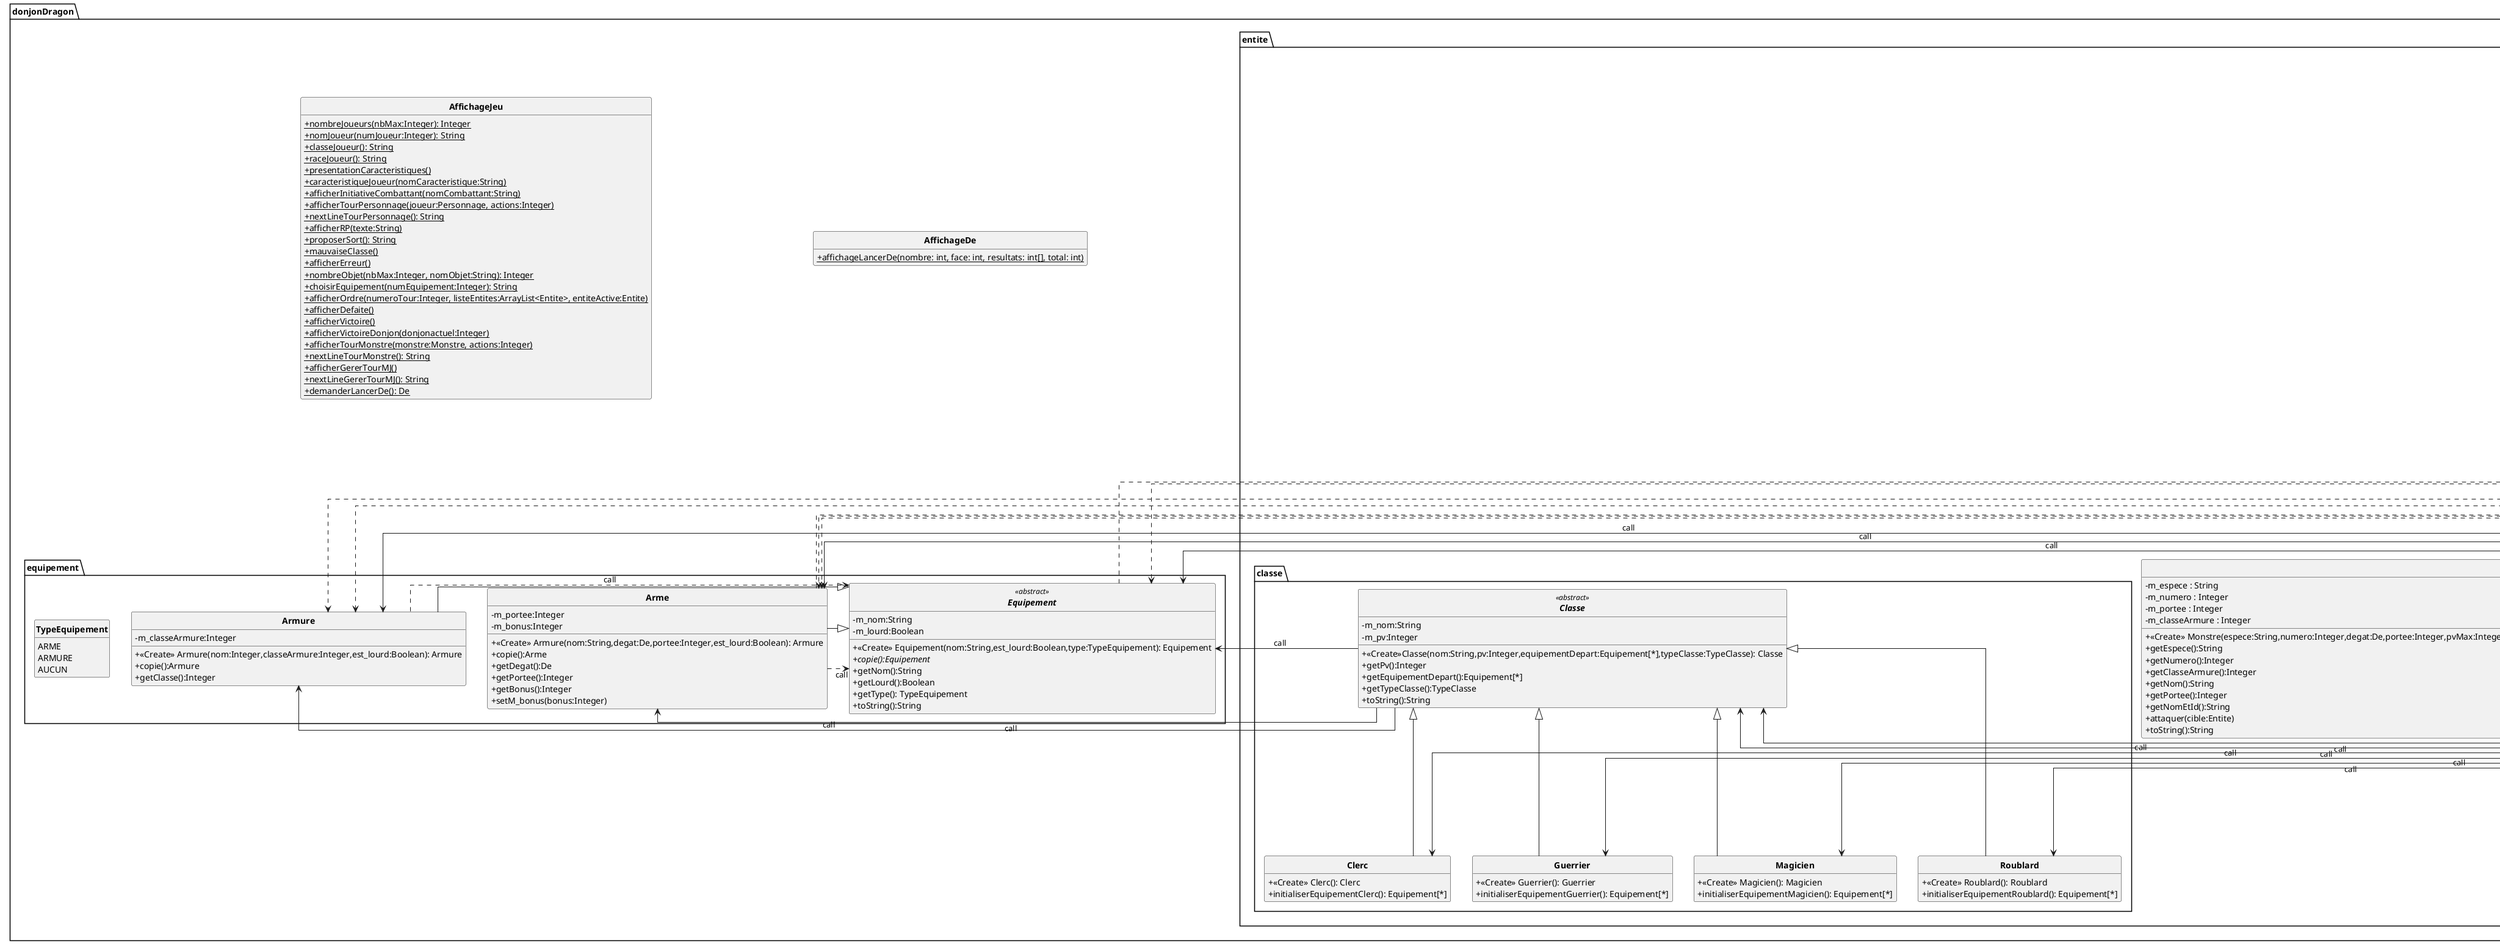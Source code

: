 @startuml
'https://plantuml.com/class-diagram
skinparam classAttributeIconSize 0
skinparam classFontStyle Bold
skinparam style strictuml
skinparam linetype ortho
hide empty members
package donjonDragon
{
package entite
{
abstract Entite<<abstract>>
{
-m_pvMax : Integer
-m_pv : Integer
-m_force : Integer
-m_dexterite : Integer
-m_vitesse : Integer
-m_initiative : Integer
-m_enVie : Boolean
-m_pos : Integer[*]
-m_icone : String

+{abstract} «Create» Entite(pvMax:Integer, pv:Integer, force:Integer, dexterite:Integer, vitesse:Integer, initiative:Integer, enVie:Boolean, icone:String, type:TypeEntite): Entite
+getPvMax():Integer
+getPv():Integer
+getForce():Integer
+getDexterite():Integer
+getVitesse():Integer
+getInitiative():Integer
+{abstract} getClasseArmure():Integer
+{abstract} getNom():String
+estEnVie():Boolean
+setPv(pv:Integer)
+setEnVie(vie:Boolean)
+{abstract} attaquer(cible:Entite)
+getType(): TypeEntite
+getIcone(): String
+setIcone(): String
+{abstract}getPortee():Integer
+{abstract}getNomEtId():String
+seDeplacer(donjon:Donjon,pos:Integer[*],deplacementX:Integer,deplacementY:Integer)
+equals(obj:Object): Boolean
+{abstract}toString():String

}
class Personnage
{
-m_nom : String
-m_race : Race
-m_classe : Classe

+«Create» Personnage(nom:String,classe:Classe,race:Race,pvMax:Integer,force:Integer,dexterite:Integer,vitesse:Integer,initiative:Integer): Personnage
+sEquiper(objet:Equipement):Boolean
+ramasser(Position pos):Boolean
+copierEquipements(original:Equipement[*]):Equipement[*]
+choisirEquipementDepart()
+getNom():String
+getRace():Race
+getClasse():Classe
+getInventaire():Equipement[*]
+getArme():Arme
+getArmure():Armure
+getClasseArmure():Integer
+getPortee():Integer
+getNomEtId():String.
+attaquer(cible:Entite)
+toString():String

}
class Monstre
{
-m_espece : String
-m_numero : Integer
-m_portee : Integer
-m_classeArmure : Integer

+«Create» Monstre(espece:String,numero:Integer,degat:De,portee:Integer,pvMax:Integer,force:Integer,dexterite:Integer,vitesse:Integer,initiative:Integer,classeArmure:Integer,icone:String): Monstre
+getEspece():String
+getNumero():Integer
+getClasseArmure():Integer
+getNom():String
+getPortee():Integer
+getNomEtId():String
+attaquer(cible:Entite)
+toString():String

}
enum TypeEntite
{
JOUEUR
MONSTRE
AUCUN
}
package classe
{
abstract Classe<<abstract>>
{
-m_nom:String
-m_pv:Integer

+«Create»Classe(nom:String,pv:Integer,equipementDepart:Equipement[*],typeClasse:TypeClasse): Classe
+getPv():Integer
+getEquipementDepart():Equipement[*]
+getTypeClasse():TypeClasse
+toString():String
}
class Clerc
{
+«Create» Clerc(): Clerc
+initialiserEquipementClerc(): Equipement[*]
}
class Guerrier
{
+«Create» Guerrier(): Guerrier
+initialiserEquipementGuerrier(): Equipement[*]
}
class Magicien
{
+«Create» Magicien(): Magicien
+initialiserEquipementMagicien(): Equipement[*]
}
class Roublard
{
+«Create» Roublard(): Roublard
+initialiserEquipementRoublard(): Equipement[*]
}
}

package race
{
abstract Race<<abstract>>
{
-m_pv : Integer
-m_force : Integer
-m_dexterite : Integer
-m_vitesse : Integer
-m_initiative : Integer
+«Create» Race(pv:Integer,force:Integer,dexterite:Integer,vitesse:Integer,initiative:Integer): Race
+getPv():Integer
+getForce():Integer
+getDexterite():Integer
+getVitesse():Integer
+getInitiative():Integer
+toString():String
}
class Elfe
{
+«Create» Elfe(): Elfe
}
class Humain
{
+«Create» Humain(): Humain
}
class Halfelin
{
+«Create» Halfelin(): Halfelin
}
class Nain
{
+«Create» Nain(): Nain
}
}

package sort
{
interface Sort
{
+lancer(entites:Personnage[*],donjon:Donjon)
}
class ArmeMagique
{
+«Create» ArmeMagique(): ArmeMagique
+lancer(entites:Personnage[*],donjon:Donjon)
+listPerso(persos:Personnage[*])
+listArme(perso:Personnage,armeDispo:Arme[*])
}
class BoogieWoogie
{
+«Create» BoogieWoogie(): BoogieWoogie
+lancer(entites:Personnage[*],donjon:Donjon)
+coordonneCible(numCible:Integer,donjon:Donjon):Integer[*]
}
class Guerison
{
+«Create» Guerison(): Guerison
+lancer(entites:Personnage[*],donjon:Donjon)
+listPerso(persos:Personnage[*])
}
}
}
package equipement
{
abstract Equipement<<abstract>>
{
-m_nom:String
-m_lourd:Boolean

+«Create» Equipement(nom:String,est_lourd:Boolean,type:TypeEquipement): Equipement
+{abstract} copie():Equipement
+getNom():String
+getLourd():Boolean
+getType(): TypeEquipement
+toString():String
}

class Armure
{
-m_classeArmure:Integer
+«Create» Armure(nom:Integer,classeArmure:Integer,est_lourd:Boolean): Armure
+copie():Armure
+getClasse():Integer
}

class Arme
{
-m_portee:Integer
-m_bonus:Integer
+«Create» Armure(nom:String,degat:De,portee:Integer,est_lourd:Boolean): Armure
+copie():Arme
+getDegat():De
+getPortee():Integer
+getBonus():Integer
+setM_bonus(bonus:Integer)
}
enum TypeEquipement {
ARME
ARMURE
AUCUN
}
}
package plateau
{
class Donjon
{
-m_taille:Integer
-m_tailleX:Integer
-m_tailleY:Integer
+«Create» Donjon(): Donjon
+«Create» Donjon(tailleX:Integer,tailleY:Integer): Donjon
+creerCarte(axe:String):Integer
+tailleMax():Integer
+initialiserCarte():Position[*][*]
+cordonneX(lettreX:char):Integer
+cordonneValide(coordX:Integer,coordY:Integer):Booleans
+placerObstacle()
+placerEntite(entite:Entite)
+placerEquipement(objet:Equipement)
+donjonDefaut(persos:Personnage[*],objets:Equipement[*],monstres:Monstre[*])
+getCarte():Position[*][*]
+getTailleX():Integer
+getTailleY():Integer
+getTaille():Integer
+getMonstres():Monstre[*]
+creerMonstre()
+addMonstres(monstre:Monstre)
+trouverPositionEntite(entite:Entite):Integer[*]
+deplacementEntite(entite:Entite,pos:Integer[*]):Boolean
+afficherCarte()
+attaquerEntite(acteur:Entite,cible:Entite):Boolean
+attaquerEntiteMJ(position:Position,degat:De):Boolean
+deplacementEntiteMJ(positionEntite:Position):Boolean
}

class AffichageDonjon
{
+«Create» AffichageDonjon(carte:Position[*][*]): AffichageDonjon
+{static}mauvaiseDimension()
+{static}mauvaisFormat()
+{static}dimensionCarte(axe:String):Integer
+{static}6coordonneObstacle():String
+{static}coordonneCombattant(nomEntite:String):String
+{static}coordonneEquipement(objet:String): String
+{static}nombreMonstres(taille:Integer):Integer
+{static}mauvaisNbMonstres()
+{static}especeMonstres(numMonstre:Integer): String
+{static}degatsMonstre():Integer[*]
+{static}nombreInsuffisant()
+{static}nombreSuperieurEgalZero()
+{static}nombreInsuffisantAttaque()
+{static}porteeMonstre():Integer
+{static}pvMonstre():Integer
+{static}forceMonstre():Integer
+{static}dexteriteMonstre():Integer
+{static}vitesseMonstre():Integer
+{static}initiativeMonstre():Integer
+{static}classeArmureMonstre():Integer
+{static}iconeMonstre():String
+{static}mauvaisIcone()
+{static}afficherCarte(donjon:Position[*][*],tailleX:Integer,tailleY:Integer)
+{static}nextLinedeplacementEntiteMJ():String
}
class Position
{
-m_obstacle:Boolean
-m_icone:String

+«Create» Position():Position
+getObstacle():Boolean
+getTypeEquipement():TypeEquipement
+getTypeEntite():TypeEntite
+getEntite():Entite
+getEquipement():Equipement
+getIcone():String
+setIcone(icone:String)
+setTypeEntite(entite:TypeEntite)
+setTypeEquipement(equipement:TypeEquipement)
+setObstacle(obstacle:Boolean)
+placerEquipement(equipement:Equipement)
+placerEntite(entite:Entite)
+enleverEquipement()
+enleverEntite()
+miseAJourIcone()
+estVide()
+aJusteEquipement()
+toString():String
}
}
class De
{
-m_nombre:Integer
-m_face:Integer
+«Create» De(nombre:Integer,face:Integer): De
+lancer():Integer
+toString():String
}
class Jeu
{
-m_donjonActuel : int
-m_scanner : Scanner

+«Create» Jeu() : Jeu
+initialiserJoueurs():Personnage[*]
+initClassePersonnage():Classe
+initRacePersonnage():Race
+initCaracteristiquePersonnage(nomCaracteristique:String):int
+lancerPartie() :
+proposerMiseEnPlace():Donjon
+ajoutEquipementDonjon(donjon:Donjon):Donjon
+objetSelectionnnez(nomObjet:String):Equipement
+calculerInitiative(donjon : Donjon) : Entite[*]
+gererTourPersonnage(joueur : Personnage, donjon : Donjon):
+gererTourMonstre(monstre : Monstre, donjon : Donjon):
+gererTourMJ(donjon:Donjon):
+donjonEstTermine(donjon : Donjon) : boolean
+restaurerVieJoueurs() :
+auMoinsUnJoueurMort() : boolean
}

class AffichageDe {
    +{static}affichageLancerDe(nombre: int, face: int, resultats: int[], total: int)
}

class AffichageJeu
{
+{static} nombreJoueurs(nbMax:Integer): Integer
+{static} nomJoueur(numJoueur:Integer): String
+{static} classeJoueur(): String
+{static} raceJoueur(): String
+{static} presentationCaracteristiques()
+{static} caracteristiqueJoueur(nomCaracteristique:String)
+{static} afficherInitiativeCombattant(nomCombattant:String)
+{static} afficherTourPersonnage(joueur:Personnage, actions:Integer)
+{static} nextLineTourPersonnage(): String
+{static} afficherRP(texte:String)
+{static} proposerSort(): String
+{static} mauvaiseClasse()
+{static} afficherErreur()
+{static} nombreObjet(nbMax:Integer, nomObjet:String): Integer
+{static} choisirEquipement(numEquipement:Integer): String
+{static} afficherOrdre(numeroTour:Integer, listeEntites:ArrayList<Entite>, entiteActive:Entite)
+{static} afficherDefaite()
+{static} afficherVictoire()
+{static} afficherVictoireDonjon(donjonactuel:Integer)
+{static} afficherTourMonstre(monstre:Monstre, actions:Integer)
+{static} nextLineTourMonstre(): String
+{static} afficherGererTourMJ()
+{static} nextLineGererTourMJ(): String
+{static} demanderLancerDe(): De
}

}

/'Définitions des relations'/
' --- Relations d'héritage ---
Personnage -up-|> Entite
Monstre -up-|> Entite

Clerc -up-|> Classe
Guerrier -up-|> Classe
Magicien -up-|> Classe
Roublard -up-|> Classe

Elfe -up-|> Race
Humain -up-|> Race
Halfelin -up-|> Race
Nain -up-|> Race

Armure -up-|> Equipement
Arme -up-|> Equipement

' --- Relations d'appel ---
Jeu .> Donjon : "«call»"
Jeu .> Personnage : "«call»"
Jeu .> Monstre : "«call»"
Jeu .> Entite : "«call»"
Jeu .> Armure : "«call»"
Jeu .> Arme : "«call»"
Jeu .> Scanner : "«call»"
Jeu .> De : "«call»"

Equipement .> Donjon : "«call»"
Armure .> Equipement : "«call»"
Arme .> Equipement : "«call»"
Arme .> De : "«call»"

Donjon .> Entite : "«call»"
Donjon .> Equipement : "«call»"
Donjon .> Monstre : "«call»"
Donjon .> Personnage : "«call»"

Classe -> Equipement : «call»
Classe -> Arme : «call»
Classe -> Armure : «call»

Entite -> Donjon : «call»
Monstre -> De : «call»

Personnage -> De : «call»
Personnage -> Classe : «call»
Personnage -> Clerc : «call»
Personnage -> Classe : «call»
Personnage -> Guerrier : «call»
Personnage -> Magicien : «call»
Personnage -> Roublard : «call»
Personnage -> Elfe : «call»
Personnage -> Halfelin : «call»
Personnage -> Humain : «call»
Personnage -> Nain : «call»
Personnage -> Race : «call»
Personnage -> Equipement : «call»
Personnage -> Arme : «call»
Personnage -> Armure : «call»
Personnage -> Donjon : «call»

' --- Relations d'instanciation ---
Jeu .> Donjon : "«instantiate»"
Jeu .> Armure : "«instantiate»"
Jeu .> Arme : "«instantiate»"
Jeu .> Monstre : "«instantiate»"
Jeu .> De : "«instantiate»"
Jeu .> Scanner : "«instantiate»"

' --- Agrégations ---
Jeu "1" *--> "3\n-m_donjons" Donjon : contient
Jeu "1" o--> "1..*\n-m_joueurs" Personnage : se joue avec

Donjon "1" o--> "0..*\n-m_monstres" Monstre : contient



@enduml
